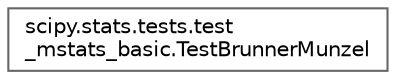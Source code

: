 digraph "Graphical Class Hierarchy"
{
 // LATEX_PDF_SIZE
  bgcolor="transparent";
  edge [fontname=Helvetica,fontsize=10,labelfontname=Helvetica,labelfontsize=10];
  node [fontname=Helvetica,fontsize=10,shape=box,height=0.2,width=0.4];
  rankdir="LR";
  Node0 [id="Node000000",label="scipy.stats.tests.test\l_mstats_basic.TestBrunnerMunzel",height=0.2,width=0.4,color="grey40", fillcolor="white", style="filled",URL="$dd/d6a/classscipy_1_1stats_1_1tests_1_1test__mstats__basic_1_1TestBrunnerMunzel.html",tooltip=" "];
}
